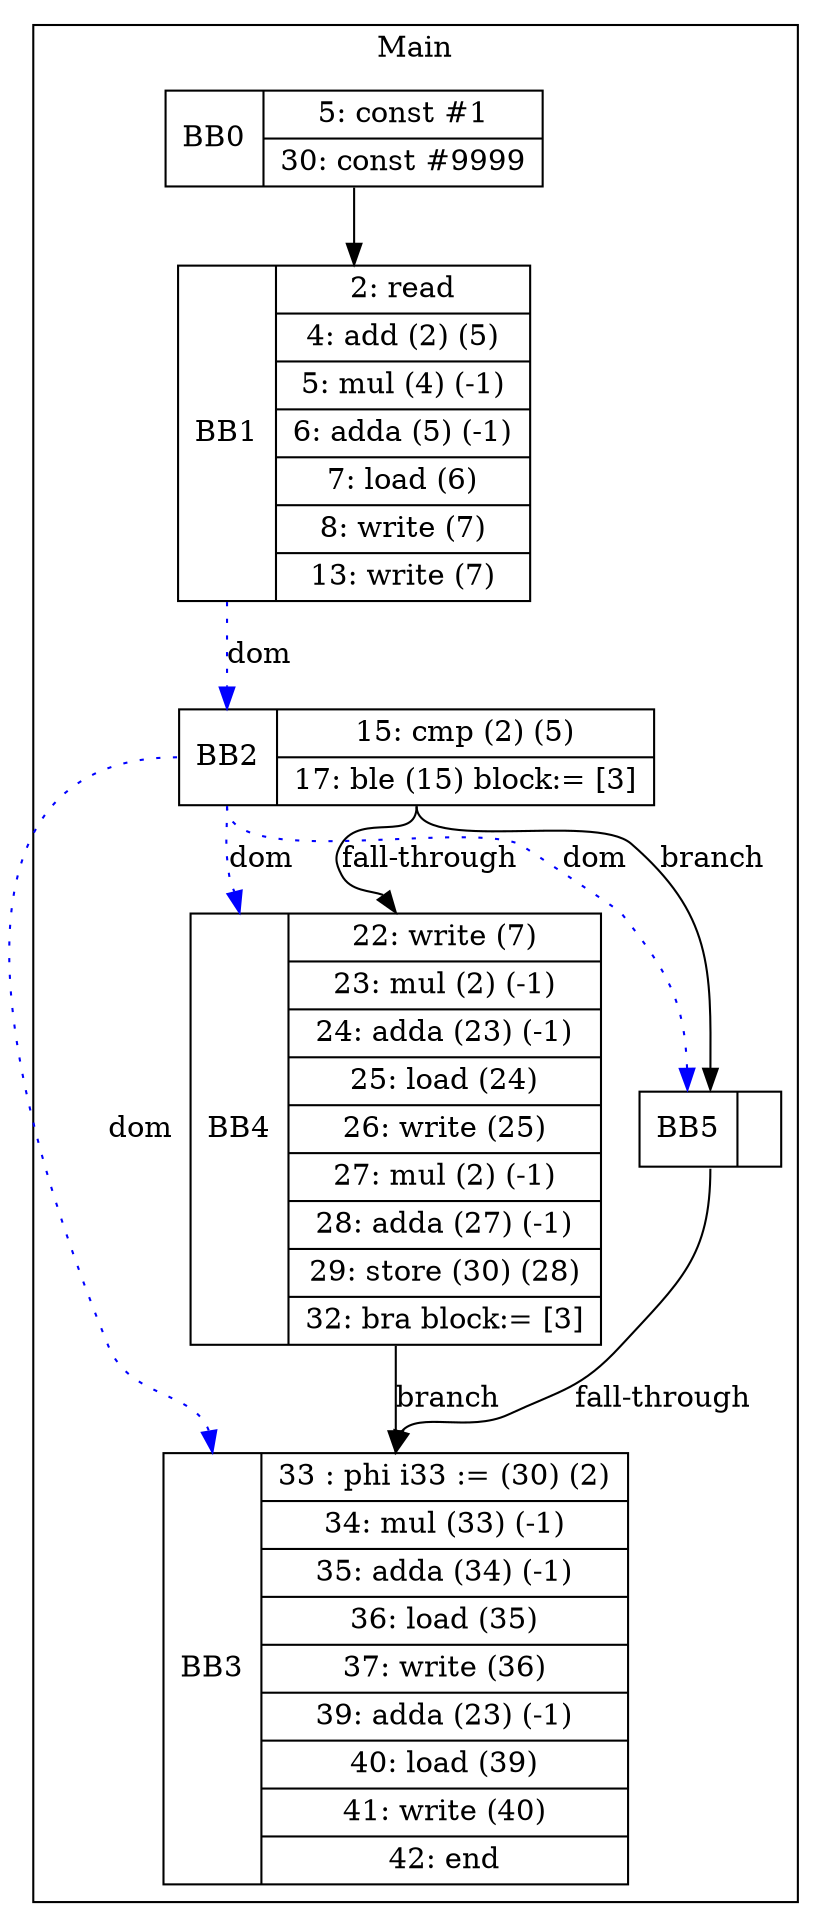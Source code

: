 digraph G {
node [shape=record];
subgraph cluster_main{
label = "Main";
BB0 [shape=record, label="<b>BB0|{5: const #1|30: const #9999}"];
BB1 [shape=record, label="<b>BB1|{2: read|4: add (2) (5)|5: mul (4) (-1)|6: adda (5) (-1)|7: load (6)|8: write (7)|13: write (7)}"];
BB2 [shape=record, label="<b>BB2|{15: cmp (2) (5)|17: ble (15) block:= [3]}"];
BB3 [shape=record, label="<b>BB3|{33 : phi i33 := (30) (2)|34: mul (33) (-1)|35: adda (34) (-1)|36: load (35)|37: write (36)|39: adda (23) (-1)|40: load (39)|41: write (40)|42: end}"];
BB4 [shape=record, label="<b>BB4|{22: write (7)|23: mul (2) (-1)|24: adda (23) (-1)|25: load (24)|26: write (25)|27: mul (2) (-1)|28: adda (27) (-1)|29: store (30) (28)|32: bra block:= [3]}"];
BB5 [shape=record, label="<b>BB5|}"];
}
BB0:s -> BB1:n ;
BB2:b -> BB3:b [color=blue, style=dotted, label="dom"];
BB2:b -> BB4:b [color=blue, style=dotted, label="dom"];
BB1:b -> BB2:b [color=blue, style=dotted, label="dom"];
BB2:b -> BB5:b [color=blue, style=dotted, label="dom"];
BB2:s -> BB5:n [label="branch"];
BB4:s -> BB3:n [label="branch"];
BB5:s -> BB3:n [label="fall-through"];
BB2:s -> BB4:n [label="fall-through"];
}
